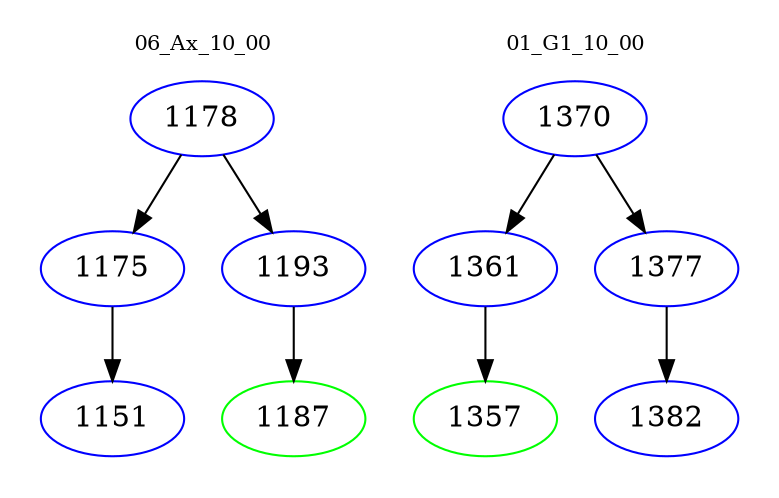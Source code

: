 digraph{
subgraph cluster_0 {
color = white
label = "06_Ax_10_00";
fontsize=10;
T0_1178 [label="1178", color="blue"]
T0_1178 -> T0_1175 [color="black"]
T0_1175 [label="1175", color="blue"]
T0_1175 -> T0_1151 [color="black"]
T0_1151 [label="1151", color="blue"]
T0_1178 -> T0_1193 [color="black"]
T0_1193 [label="1193", color="blue"]
T0_1193 -> T0_1187 [color="black"]
T0_1187 [label="1187", color="green"]
}
subgraph cluster_1 {
color = white
label = "01_G1_10_00";
fontsize=10;
T1_1370 [label="1370", color="blue"]
T1_1370 -> T1_1361 [color="black"]
T1_1361 [label="1361", color="blue"]
T1_1361 -> T1_1357 [color="black"]
T1_1357 [label="1357", color="green"]
T1_1370 -> T1_1377 [color="black"]
T1_1377 [label="1377", color="blue"]
T1_1377 -> T1_1382 [color="black"]
T1_1382 [label="1382", color="blue"]
}
}
